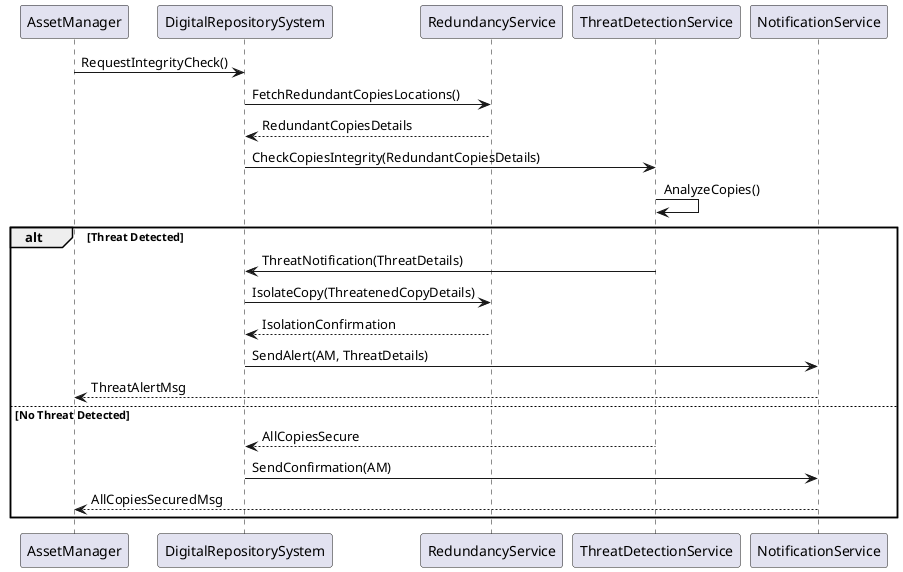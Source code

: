@startuml
participant AssetManager as AM
participant DigitalRepositorySystem as DRS
participant RedundancyService as RS
participant ThreatDetectionService as TDS
participant NotificationService as NS

AM -> DRS : RequestIntegrityCheck()
DRS -> RS : FetchRedundantCopiesLocations()
RS --> DRS : RedundantCopiesDetails
DRS -> TDS : CheckCopiesIntegrity(RedundantCopiesDetails)
TDS -> TDS : AnalyzeCopies()
alt Threat Detected
    TDS -> DRS : ThreatNotification(ThreatDetails)
    DRS -> RS : IsolateCopy(ThreatenedCopyDetails)
    RS --> DRS : IsolationConfirmation
    DRS -> NS : SendAlert(AM, ThreatDetails)
    NS --> AM : ThreatAlertMsg
else No Threat Detected
    TDS --> DRS : AllCopiesSecure
    DRS -> NS : SendConfirmation(AM)
    NS --> AM : AllCopiesSecuredMsg
end

@enduml